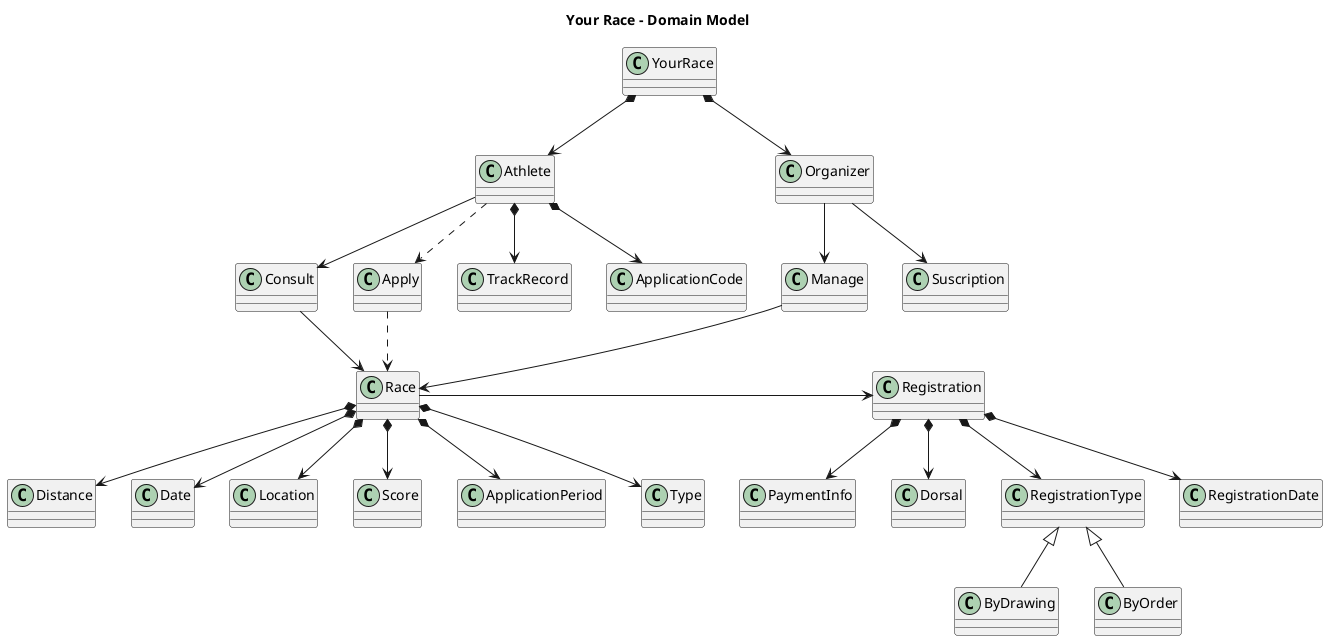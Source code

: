 @startuml
title Your Race - Domain Model

class YourRace
class Athlete
class Organizer
class Race
class Registration
class Distance
class Date
class Location
class Consult
class Manage
class Apply
class Score
class PaymentInfo
class Dorsal
class ApplicationPeriod
class TrackRecord
class Suscription

YourRace *--> Athlete
YourRace *--> Organizer

Organizer --> Manage

Athlete ..> Apply
Athlete --> Consult
Athlete *--> TrackRecord

Athlete *--> ApplicationCode

Apply ..> Race

Consult --> Race

Manage --> Race


Race *--> Distance
Race *--> Date
Race *--> Location
Race *--> Score
Race *--> Type
Race *--> ApplicationPeriod


Registration <-left- Race 
Registration *--> PaymentInfo
Registration *--> Dorsal
Registration *--> RegistrationType
Registration *--> RegistrationDate

RegistrationType <|-- ByDrawing
RegistrationType <|-- ByOrder


Organizer --> Suscription


@enduml